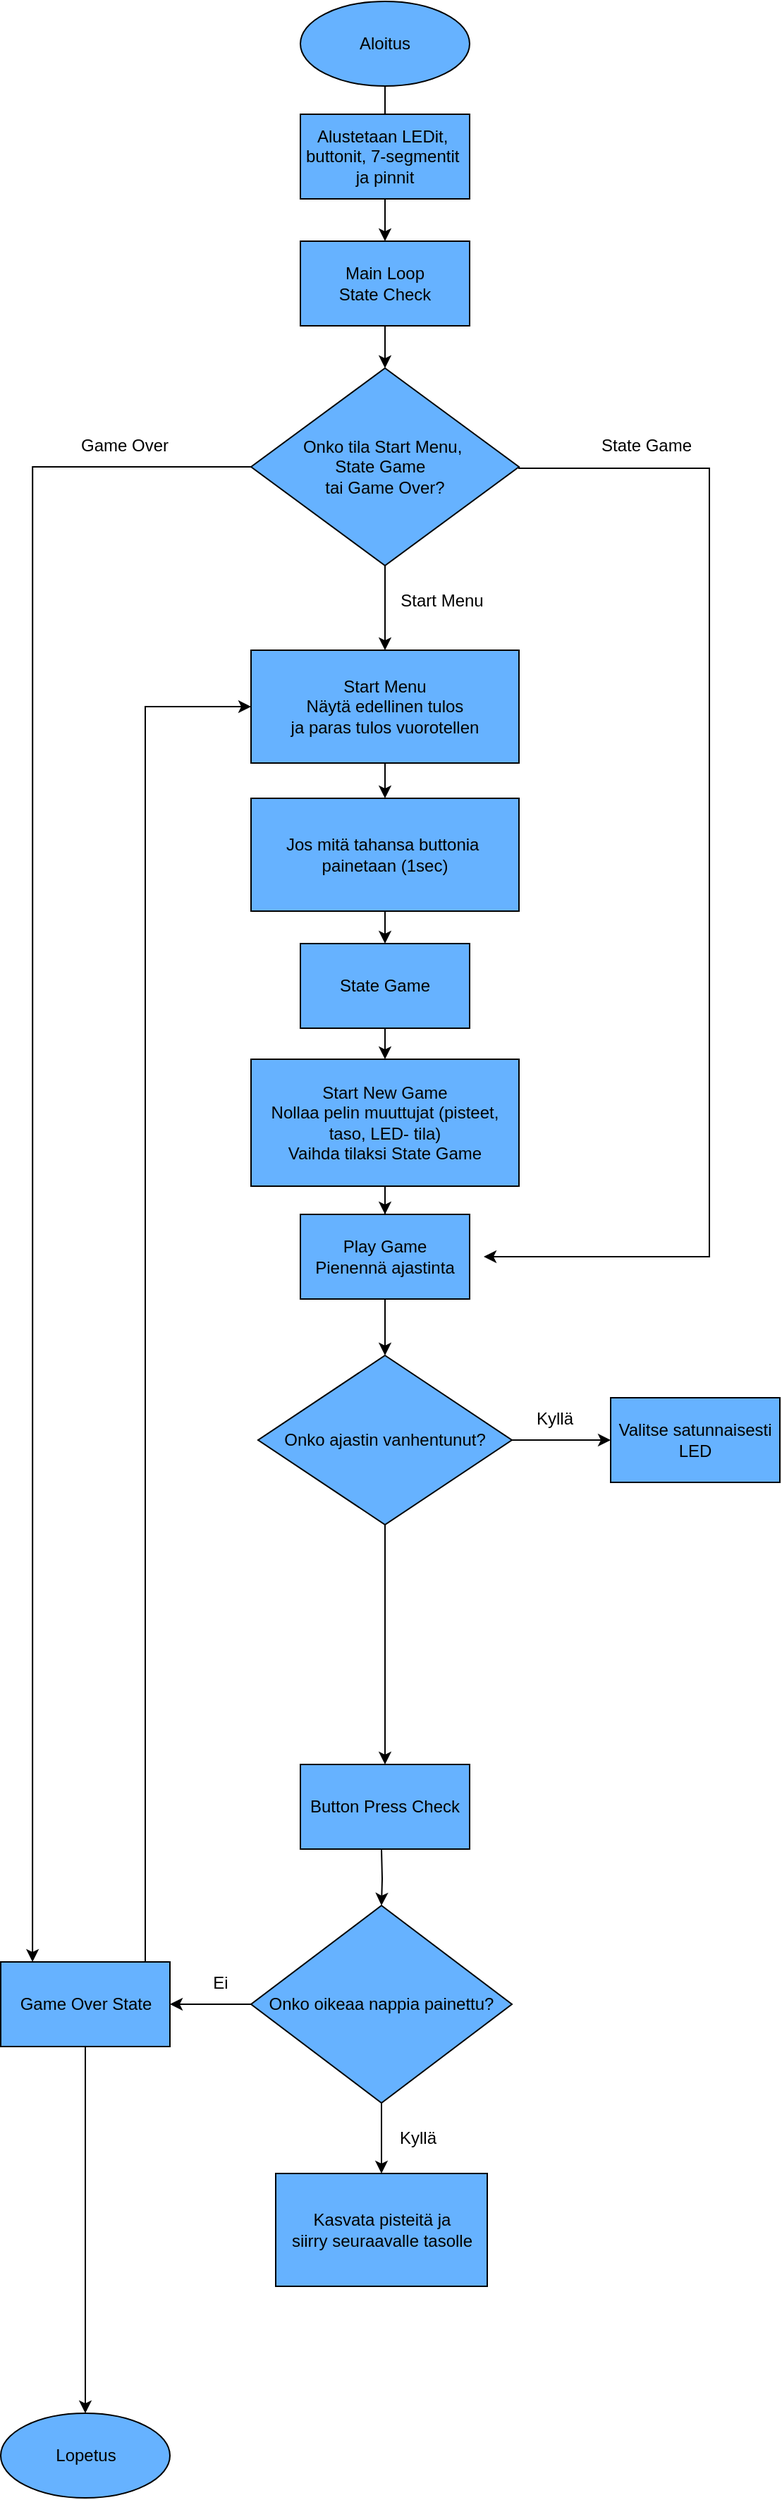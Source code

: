 <mxfile version="24.7.16">
  <diagram name="Sivu-1" id="1b5zdGBChp_Ivy9_nghd">
    <mxGraphModel dx="2074" dy="1098" grid="1" gridSize="10" guides="1" tooltips="1" connect="1" arrows="1" fold="1" page="1" pageScale="1" pageWidth="827" pageHeight="1169" math="0" shadow="0">
      <root>
        <mxCell id="0" />
        <mxCell id="1" parent="0" />
        <mxCell id="ksO0fiImSCO4PzkE-qeh-29" value="" style="edgeStyle=orthogonalEdgeStyle;rounded=0;orthogonalLoop=1;jettySize=auto;html=1;" parent="1" source="ksO0fiImSCO4PzkE-qeh-1" target="ksO0fiImSCO4PzkE-qeh-3" edge="1">
          <mxGeometry relative="1" as="geometry" />
        </mxCell>
        <mxCell id="ksO0fiImSCO4PzkE-qeh-1" value="Aloitus" style="ellipse;whiteSpace=wrap;html=1;fillColor=#66B2FF;" parent="1" vertex="1">
          <mxGeometry x="330" y="10" width="120" height="60" as="geometry" />
        </mxCell>
        <mxCell id="ksO0fiImSCO4PzkE-qeh-2" value="Alustetaan LEDit,&amp;nbsp;&lt;div&gt;buttonit, 7-segmentit&amp;nbsp;&lt;/div&gt;&lt;div&gt;ja pinnit&lt;/div&gt;" style="rounded=0;whiteSpace=wrap;html=1;fillColor=#66B2FF;" parent="1" vertex="1">
          <mxGeometry x="330" y="90" width="120" height="60" as="geometry" />
        </mxCell>
        <mxCell id="ksO0fiImSCO4PzkE-qeh-30" value="" style="edgeStyle=orthogonalEdgeStyle;rounded=0;orthogonalLoop=1;jettySize=auto;html=1;" parent="1" source="ksO0fiImSCO4PzkE-qeh-3" target="ksO0fiImSCO4PzkE-qeh-4" edge="1">
          <mxGeometry relative="1" as="geometry" />
        </mxCell>
        <mxCell id="ksO0fiImSCO4PzkE-qeh-3" value="Main Loop&lt;div&gt;State Check&lt;/div&gt;" style="rounded=0;whiteSpace=wrap;html=1;fillColor=#66B2FF;" parent="1" vertex="1">
          <mxGeometry x="330" y="180" width="120" height="60" as="geometry" />
        </mxCell>
        <mxCell id="ksO0fiImSCO4PzkE-qeh-17" value="" style="edgeStyle=orthogonalEdgeStyle;rounded=0;orthogonalLoop=1;jettySize=auto;html=1;" parent="1" source="ksO0fiImSCO4PzkE-qeh-4" target="ksO0fiImSCO4PzkE-qeh-5" edge="1">
          <mxGeometry relative="1" as="geometry" />
        </mxCell>
        <mxCell id="ksO0fiImSCO4PzkE-qeh-4" value="Onko tila Start Menu,&amp;nbsp;&lt;div&gt;State Game&amp;nbsp;&amp;nbsp;&lt;div&gt;tai Game Over?&lt;/div&gt;&lt;/div&gt;" style="rhombus;whiteSpace=wrap;html=1;fillColor=#66B2FF;" parent="1" vertex="1">
          <mxGeometry x="295" y="270" width="190" height="140" as="geometry" />
        </mxCell>
        <mxCell id="ksO0fiImSCO4PzkE-qeh-31" value="" style="edgeStyle=orthogonalEdgeStyle;rounded=0;orthogonalLoop=1;jettySize=auto;html=1;" parent="1" source="ksO0fiImSCO4PzkE-qeh-5" target="ksO0fiImSCO4PzkE-qeh-6" edge="1">
          <mxGeometry relative="1" as="geometry" />
        </mxCell>
        <mxCell id="ksO0fiImSCO4PzkE-qeh-5" value="Start Menu&lt;div&gt;Näytä edellinen tulos&lt;/div&gt;&lt;div&gt;ja paras tulos vuorotellen&lt;/div&gt;" style="rounded=0;whiteSpace=wrap;html=1;fillColor=#66B2FF;" parent="1" vertex="1">
          <mxGeometry x="295" y="470" width="190" height="80" as="geometry" />
        </mxCell>
        <mxCell id="ksO0fiImSCO4PzkE-qeh-32" value="" style="edgeStyle=orthogonalEdgeStyle;rounded=0;orthogonalLoop=1;jettySize=auto;html=1;" parent="1" source="ksO0fiImSCO4PzkE-qeh-7" target="ksO0fiImSCO4PzkE-qeh-8" edge="1">
          <mxGeometry relative="1" as="geometry" />
        </mxCell>
        <mxCell id="ksO0fiImSCO4PzkE-qeh-6" value="Jos mitä tahansa buttonia&amp;nbsp;&lt;div&gt;painetaan (1sec)&lt;/div&gt;" style="rounded=0;whiteSpace=wrap;html=1;fillColor=#66B2FF;" parent="1" vertex="1">
          <mxGeometry x="295" y="575" width="190" height="80" as="geometry" />
        </mxCell>
        <mxCell id="ksO0fiImSCO4PzkE-qeh-34" value="" style="edgeStyle=orthogonalEdgeStyle;rounded=0;orthogonalLoop=1;jettySize=auto;html=1;" parent="1" source="ksO0fiImSCO4PzkE-qeh-8" target="ksO0fiImSCO4PzkE-qeh-9" edge="1">
          <mxGeometry relative="1" as="geometry" />
        </mxCell>
        <mxCell id="ksO0fiImSCO4PzkE-qeh-8" value="Start New Game&lt;div&gt;Nollaa pelin muuttujat (pisteet, taso, LED- tila)&lt;/div&gt;&lt;div&gt;Vaihda tilaksi State Game&lt;/div&gt;" style="rounded=0;whiteSpace=wrap;html=1;fillColor=#66B2FF;" parent="1" vertex="1">
          <mxGeometry x="295" y="760" width="190" height="90" as="geometry" />
        </mxCell>
        <mxCell id="ksO0fiImSCO4PzkE-qeh-35" value="" style="edgeStyle=orthogonalEdgeStyle;rounded=0;orthogonalLoop=1;jettySize=auto;html=1;" parent="1" source="ksO0fiImSCO4PzkE-qeh-9" target="ksO0fiImSCO4PzkE-qeh-10" edge="1">
          <mxGeometry relative="1" as="geometry" />
        </mxCell>
        <mxCell id="ksO0fiImSCO4PzkE-qeh-9" value="Play Game&lt;div&gt;Pienennä ajastinta&lt;/div&gt;" style="rounded=0;whiteSpace=wrap;html=1;fillColor=#66B2FF;" parent="1" vertex="1">
          <mxGeometry x="330" y="870" width="120" height="60" as="geometry" />
        </mxCell>
        <mxCell id="ksO0fiImSCO4PzkE-qeh-36" value="" style="edgeStyle=orthogonalEdgeStyle;rounded=0;orthogonalLoop=1;jettySize=auto;html=1;" parent="1" source="ksO0fiImSCO4PzkE-qeh-10" target="ksO0fiImSCO4PzkE-qeh-11" edge="1">
          <mxGeometry relative="1" as="geometry" />
        </mxCell>
        <mxCell id="ksO0fiImSCO4PzkE-qeh-38" value="" style="edgeStyle=orthogonalEdgeStyle;rounded=0;orthogonalLoop=1;jettySize=auto;html=1;" parent="1" source="ksO0fiImSCO4PzkE-qeh-10" target="ksO0fiImSCO4PzkE-qeh-12" edge="1">
          <mxGeometry relative="1" as="geometry" />
        </mxCell>
        <mxCell id="ksO0fiImSCO4PzkE-qeh-10" value="Onko ajastin vanhentunut?" style="rhombus;whiteSpace=wrap;html=1;fillColor=#66B2FF;" parent="1" vertex="1">
          <mxGeometry x="300" y="970" width="180" height="120" as="geometry" />
        </mxCell>
        <mxCell id="ksO0fiImSCO4PzkE-qeh-11" value="Valitse satunnaisesti LED" style="rounded=0;whiteSpace=wrap;html=1;fillColor=#66B2FF;" parent="1" vertex="1">
          <mxGeometry x="550" y="1000" width="120" height="60" as="geometry" />
        </mxCell>
        <mxCell id="ksO0fiImSCO4PzkE-qeh-43" value="" style="edgeStyle=orthogonalEdgeStyle;rounded=0;orthogonalLoop=1;jettySize=auto;html=1;" parent="1" target="ksO0fiImSCO4PzkE-qeh-13" edge="1">
          <mxGeometry relative="1" as="geometry">
            <mxPoint x="387.5" y="1320" as="sourcePoint" />
          </mxGeometry>
        </mxCell>
        <mxCell id="ksO0fiImSCO4PzkE-qeh-12" value="Button Press Check" style="rounded=0;whiteSpace=wrap;html=1;fillColor=#66B2FF;" parent="1" vertex="1">
          <mxGeometry x="330" y="1260" width="120" height="60" as="geometry" />
        </mxCell>
        <mxCell id="ksO0fiImSCO4PzkE-qeh-39" value="" style="edgeStyle=orthogonalEdgeStyle;rounded=0;orthogonalLoop=1;jettySize=auto;html=1;" parent="1" source="ksO0fiImSCO4PzkE-qeh-13" target="ksO0fiImSCO4PzkE-qeh-14" edge="1">
          <mxGeometry relative="1" as="geometry" />
        </mxCell>
        <mxCell id="ksO0fiImSCO4PzkE-qeh-41" style="edgeStyle=orthogonalEdgeStyle;rounded=0;orthogonalLoop=1;jettySize=auto;html=1;entryX=1;entryY=0.5;entryDx=0;entryDy=0;" parent="1" source="ksO0fiImSCO4PzkE-qeh-13" target="ksO0fiImSCO4PzkE-qeh-15" edge="1">
          <mxGeometry relative="1" as="geometry" />
        </mxCell>
        <mxCell id="ksO0fiImSCO4PzkE-qeh-13" value="Onko oikeaa nappia painettu?" style="rhombus;whiteSpace=wrap;html=1;fillColor=#66B2FF;" parent="1" vertex="1">
          <mxGeometry x="295" y="1360" width="185" height="140" as="geometry" />
        </mxCell>
        <mxCell id="ksO0fiImSCO4PzkE-qeh-14" value="Kasvata pisteitä ja&lt;div&gt;siirry seuraavalle tasolle&lt;/div&gt;" style="rounded=0;whiteSpace=wrap;html=1;fillColor=#66B2FF;" parent="1" vertex="1">
          <mxGeometry x="312.5" y="1550" width="150" height="80" as="geometry" />
        </mxCell>
        <mxCell id="ksO0fiImSCO4PzkE-qeh-45" style="edgeStyle=orthogonalEdgeStyle;rounded=0;orthogonalLoop=1;jettySize=auto;html=1;" parent="1" source="ksO0fiImSCO4PzkE-qeh-15" target="ksO0fiImSCO4PzkE-qeh-5" edge="1">
          <mxGeometry relative="1" as="geometry">
            <mxPoint x="240" y="509.167" as="targetPoint" />
            <Array as="points">
              <mxPoint x="220" y="510" />
            </Array>
          </mxGeometry>
        </mxCell>
        <mxCell id="SjLUkfwjpprIeD9MonaE-1" value="" style="edgeStyle=orthogonalEdgeStyle;rounded=0;orthogonalLoop=1;jettySize=auto;html=1;" edge="1" parent="1" source="ksO0fiImSCO4PzkE-qeh-15" target="ksO0fiImSCO4PzkE-qeh-16">
          <mxGeometry relative="1" as="geometry" />
        </mxCell>
        <mxCell id="ksO0fiImSCO4PzkE-qeh-15" value="Game Over State" style="rounded=0;whiteSpace=wrap;html=1;fillColor=#66B2FF;" parent="1" vertex="1">
          <mxGeometry x="117.5" y="1400" width="120" height="60" as="geometry" />
        </mxCell>
        <mxCell id="ksO0fiImSCO4PzkE-qeh-16" value="Lopetus" style="ellipse;whiteSpace=wrap;html=1;fillColor=#66B2FF;" parent="1" vertex="1">
          <mxGeometry x="117.5" y="1720" width="120" height="60" as="geometry" />
        </mxCell>
        <mxCell id="ksO0fiImSCO4PzkE-qeh-24" value="" style="endArrow=classic;html=1;rounded=0;edgeStyle=orthogonalEdgeStyle;strokeColor=default;" parent="1" edge="1">
          <mxGeometry width="50" height="50" relative="1" as="geometry">
            <mxPoint x="485" y="340" as="sourcePoint" />
            <mxPoint x="460" y="900" as="targetPoint" />
            <Array as="points">
              <mxPoint x="485" y="341" />
              <mxPoint x="620" y="341" />
              <mxPoint x="620" y="900" />
            </Array>
          </mxGeometry>
        </mxCell>
        <mxCell id="ksO0fiImSCO4PzkE-qeh-25" value="State Game" style="text;html=1;align=center;verticalAlign=middle;resizable=0;points=[];autosize=1;strokeColor=none;fillColor=none;" parent="1" vertex="1">
          <mxGeometry x="530" y="310" width="90" height="30" as="geometry" />
        </mxCell>
        <mxCell id="ksO0fiImSCO4PzkE-qeh-26" value="Start Menu" style="text;html=1;align=center;verticalAlign=middle;resizable=0;points=[];autosize=1;strokeColor=none;fillColor=none;" parent="1" vertex="1">
          <mxGeometry x="390" y="420" width="80" height="30" as="geometry" />
        </mxCell>
        <mxCell id="ksO0fiImSCO4PzkE-qeh-28" value="Game Over" style="text;html=1;align=center;verticalAlign=middle;resizable=0;points=[];autosize=1;strokeColor=none;fillColor=none;" parent="1" vertex="1">
          <mxGeometry x="160" y="310" width="90" height="30" as="geometry" />
        </mxCell>
        <mxCell id="ksO0fiImSCO4PzkE-qeh-33" value="" style="edgeStyle=orthogonalEdgeStyle;rounded=0;orthogonalLoop=1;jettySize=auto;html=1;" parent="1" source="ksO0fiImSCO4PzkE-qeh-6" target="ksO0fiImSCO4PzkE-qeh-7" edge="1">
          <mxGeometry relative="1" as="geometry">
            <mxPoint x="390" y="655" as="sourcePoint" />
            <mxPoint x="393" y="770" as="targetPoint" />
          </mxGeometry>
        </mxCell>
        <mxCell id="ksO0fiImSCO4PzkE-qeh-7" value="State Game" style="rounded=0;whiteSpace=wrap;html=1;fillColor=#66B2FF;" parent="1" vertex="1">
          <mxGeometry x="330" y="678" width="120" height="60" as="geometry" />
        </mxCell>
        <mxCell id="ksO0fiImSCO4PzkE-qeh-37" value="Kyllä" style="text;html=1;align=center;verticalAlign=middle;resizable=0;points=[];autosize=1;strokeColor=none;fillColor=none;" parent="1" vertex="1">
          <mxGeometry x="485" y="1000" width="50" height="30" as="geometry" />
        </mxCell>
        <mxCell id="ksO0fiImSCO4PzkE-qeh-40" value="Kyllä" style="text;html=1;align=center;verticalAlign=middle;resizable=0;points=[];autosize=1;strokeColor=none;fillColor=none;" parent="1" vertex="1">
          <mxGeometry x="387.5" y="1510" width="50" height="30" as="geometry" />
        </mxCell>
        <mxCell id="ksO0fiImSCO4PzkE-qeh-42" value="Ei" style="text;html=1;align=center;verticalAlign=middle;resizable=0;points=[];autosize=1;strokeColor=none;fillColor=none;" parent="1" vertex="1">
          <mxGeometry x="257.5" y="1400" width="30" height="30" as="geometry" />
        </mxCell>
        <mxCell id="SjLUkfwjpprIeD9MonaE-2" style="edgeStyle=orthogonalEdgeStyle;rounded=0;orthogonalLoop=1;jettySize=auto;html=1;entryX=0.188;entryY=0;entryDx=0;entryDy=0;entryPerimeter=0;" edge="1" parent="1" source="ksO0fiImSCO4PzkE-qeh-4" target="ksO0fiImSCO4PzkE-qeh-15">
          <mxGeometry relative="1" as="geometry" />
        </mxCell>
      </root>
    </mxGraphModel>
  </diagram>
</mxfile>
